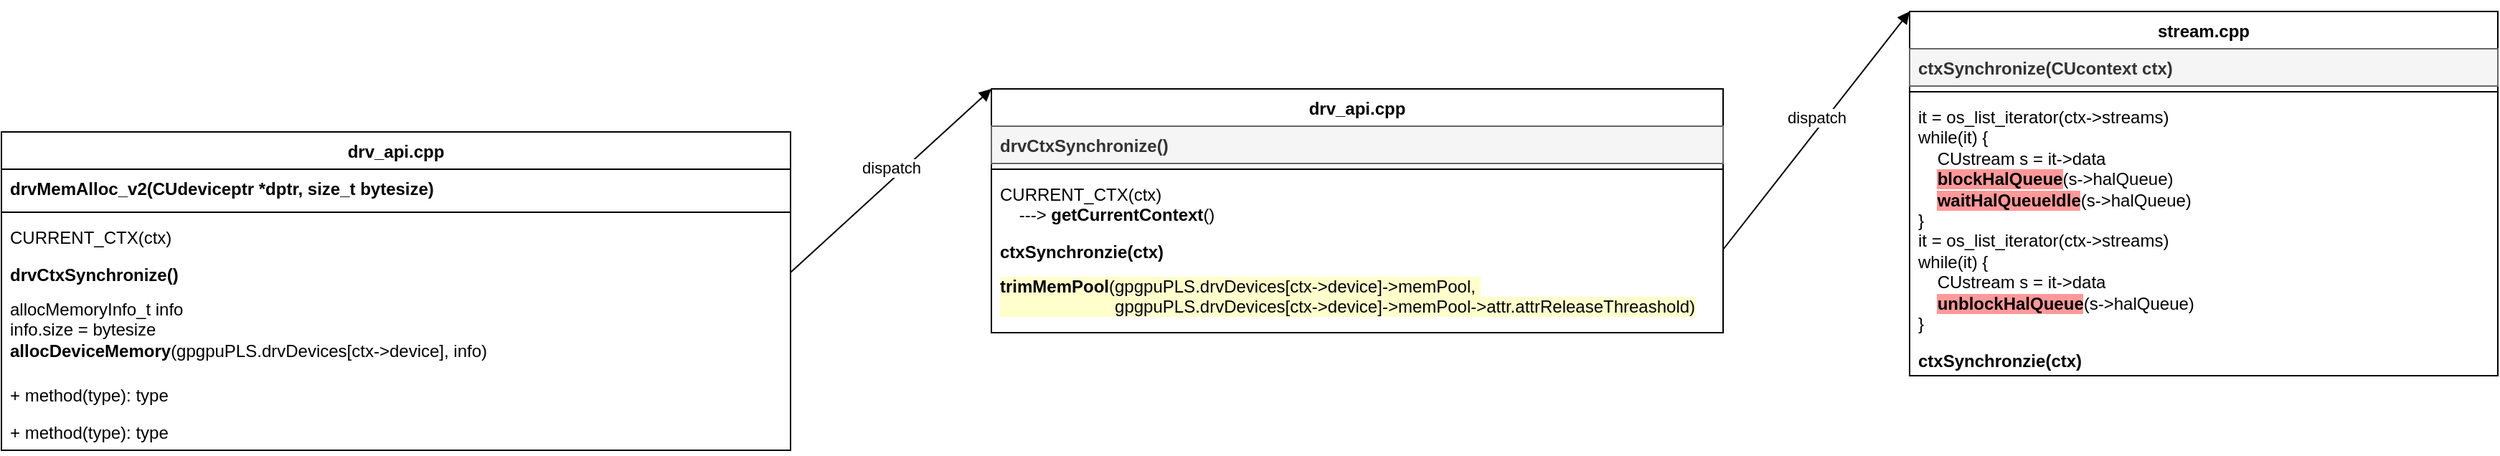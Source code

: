 <mxfile version="25.0.3">
  <diagram name="Page-1" id="klpA_2AShYlU7AM5QuSL">
    <mxGraphModel dx="1062" dy="652" grid="1" gridSize="10" guides="1" tooltips="1" connect="1" arrows="1" fold="1" page="1" pageScale="1" pageWidth="850" pageHeight="1100" math="0" shadow="0">
      <root>
        <mxCell id="0" />
        <mxCell id="1" parent="0" />
        <mxCell id="NuDpKzAwzLJSV5Tyi5Um-1" value="drv_api.cpp" style="swimlane;fontStyle=1;align=center;verticalAlign=top;childLayout=stackLayout;horizontal=1;startSize=26;horizontalStack=0;resizeParent=1;resizeParentMax=0;resizeLast=0;collapsible=1;marginBottom=0;whiteSpace=wrap;html=1;" vertex="1" parent="1">
          <mxGeometry x="140" y="160" width="550" height="222" as="geometry" />
        </mxCell>
        <mxCell id="NuDpKzAwzLJSV5Tyi5Um-2" value="&lt;span style=&quot;font-weight: 700; text-align: center;&quot;&gt;drvMemAlloc_v2(CUdeviceptr *dptr, size_t bytesize)&lt;/span&gt;" style="text;strokeColor=none;fillColor=none;align=left;verticalAlign=top;spacingLeft=4;spacingRight=4;overflow=hidden;rotatable=0;points=[[0,0.5],[1,0.5]];portConstraint=eastwest;whiteSpace=wrap;html=1;" vertex="1" parent="NuDpKzAwzLJSV5Tyi5Um-1">
          <mxGeometry y="26" width="550" height="26" as="geometry" />
        </mxCell>
        <mxCell id="NuDpKzAwzLJSV5Tyi5Um-3" value="" style="line;strokeWidth=1;fillColor=none;align=left;verticalAlign=middle;spacingTop=-1;spacingLeft=3;spacingRight=3;rotatable=0;labelPosition=right;points=[];portConstraint=eastwest;strokeColor=inherit;" vertex="1" parent="NuDpKzAwzLJSV5Tyi5Um-1">
          <mxGeometry y="52" width="550" height="8" as="geometry" />
        </mxCell>
        <mxCell id="NuDpKzAwzLJSV5Tyi5Um-9" value="CURRENT_CTX(ctx)" style="text;strokeColor=none;fillColor=none;align=left;verticalAlign=top;spacingLeft=4;spacingRight=4;overflow=hidden;rotatable=0;points=[[0,0.5],[1,0.5]];portConstraint=eastwest;whiteSpace=wrap;html=1;" vertex="1" parent="NuDpKzAwzLJSV5Tyi5Um-1">
          <mxGeometry y="60" width="550" height="26" as="geometry" />
        </mxCell>
        <mxCell id="NuDpKzAwzLJSV5Tyi5Um-4" value="&lt;b&gt;drvCtxSynchronize()&lt;/b&gt;&lt;div&gt;&lt;b&gt;&lt;br&gt;&lt;/b&gt;&lt;/div&gt;&lt;div&gt;&lt;br&gt;&lt;/div&gt;" style="text;strokeColor=none;fillColor=none;align=left;verticalAlign=top;spacingLeft=4;spacingRight=4;overflow=hidden;rotatable=0;points=[[0,0.5],[1,0.5]];portConstraint=eastwest;whiteSpace=wrap;html=1;" vertex="1" parent="NuDpKzAwzLJSV5Tyi5Um-1">
          <mxGeometry y="86" width="550" height="24" as="geometry" />
        </mxCell>
        <mxCell id="NuDpKzAwzLJSV5Tyi5Um-12" value="&lt;div&gt;allocMemoryInfo_t info&lt;/div&gt;&lt;div&gt;info.size = bytesize&lt;/div&gt;&lt;b&gt;allocDeviceMemory&lt;/b&gt;(gpgpuPLS.drvDevices[ctx-&amp;gt;device], info)" style="text;strokeColor=none;fillColor=none;align=left;verticalAlign=top;spacingLeft=4;spacingRight=4;overflow=hidden;rotatable=0;points=[[0,0.5],[1,0.5]];portConstraint=eastwest;whiteSpace=wrap;html=1;" vertex="1" parent="NuDpKzAwzLJSV5Tyi5Um-1">
          <mxGeometry y="110" width="550" height="60" as="geometry" />
        </mxCell>
        <mxCell id="NuDpKzAwzLJSV5Tyi5Um-11" value="+ method(type): type" style="text;strokeColor=none;fillColor=none;align=left;verticalAlign=top;spacingLeft=4;spacingRight=4;overflow=hidden;rotatable=0;points=[[0,0.5],[1,0.5]];portConstraint=eastwest;whiteSpace=wrap;html=1;" vertex="1" parent="NuDpKzAwzLJSV5Tyi5Um-1">
          <mxGeometry y="170" width="550" height="26" as="geometry" />
        </mxCell>
        <mxCell id="NuDpKzAwzLJSV5Tyi5Um-10" value="+ method(type): type" style="text;strokeColor=none;fillColor=none;align=left;verticalAlign=top;spacingLeft=4;spacingRight=4;overflow=hidden;rotatable=0;points=[[0,0.5],[1,0.5]];portConstraint=eastwest;whiteSpace=wrap;html=1;" vertex="1" parent="NuDpKzAwzLJSV5Tyi5Um-1">
          <mxGeometry y="196" width="550" height="26" as="geometry" />
        </mxCell>
        <mxCell id="NuDpKzAwzLJSV5Tyi5Um-13" value="drv_api.cpp" style="swimlane;fontStyle=1;align=center;verticalAlign=top;childLayout=stackLayout;horizontal=1;startSize=26;horizontalStack=0;resizeParent=1;resizeParentMax=0;resizeLast=0;collapsible=1;marginBottom=0;whiteSpace=wrap;html=1;" vertex="1" parent="1">
          <mxGeometry x="830" y="130" width="510" height="170" as="geometry" />
        </mxCell>
        <mxCell id="NuDpKzAwzLJSV5Tyi5Um-14" value="&lt;span style=&quot;font-weight: 700; text-align: center;&quot;&gt;drvCtxSynchronize()&lt;/span&gt;" style="text;strokeColor=#666666;fillColor=#f5f5f5;align=left;verticalAlign=top;spacingLeft=4;spacingRight=4;overflow=hidden;rotatable=0;points=[[0,0.5],[1,0.5]];portConstraint=eastwest;whiteSpace=wrap;html=1;fontColor=#333333;" vertex="1" parent="NuDpKzAwzLJSV5Tyi5Um-13">
          <mxGeometry y="26" width="510" height="26" as="geometry" />
        </mxCell>
        <mxCell id="NuDpKzAwzLJSV5Tyi5Um-15" value="" style="line;strokeWidth=1;fillColor=none;align=left;verticalAlign=middle;spacingTop=-1;spacingLeft=3;spacingRight=3;rotatable=0;labelPosition=right;points=[];portConstraint=eastwest;strokeColor=inherit;" vertex="1" parent="NuDpKzAwzLJSV5Tyi5Um-13">
          <mxGeometry y="52" width="510" height="8" as="geometry" />
        </mxCell>
        <mxCell id="NuDpKzAwzLJSV5Tyi5Um-16" value="CURRENT_CTX(ctx)&lt;div&gt;&amp;nbsp; &amp;nbsp; ---&amp;gt; &lt;b&gt;getCurrentContext&lt;/b&gt;()&lt;/div&gt;" style="text;strokeColor=none;fillColor=none;align=left;verticalAlign=top;spacingLeft=4;spacingRight=4;overflow=hidden;rotatable=0;points=[[0,0.5],[1,0.5]];portConstraint=eastwest;whiteSpace=wrap;html=1;" vertex="1" parent="NuDpKzAwzLJSV5Tyi5Um-13">
          <mxGeometry y="60" width="510" height="40" as="geometry" />
        </mxCell>
        <mxCell id="NuDpKzAwzLJSV5Tyi5Um-17" value="&lt;div&gt;&lt;b&gt;ctxSynchronzie(ctx)&lt;/b&gt;&lt;/div&gt;" style="text;strokeColor=none;fillColor=none;align=left;verticalAlign=top;spacingLeft=4;spacingRight=4;overflow=hidden;rotatable=0;points=[[0,0.5],[1,0.5]];portConstraint=eastwest;whiteSpace=wrap;html=1;" vertex="1" parent="NuDpKzAwzLJSV5Tyi5Um-13">
          <mxGeometry y="100" width="510" height="24" as="geometry" />
        </mxCell>
        <mxCell id="NuDpKzAwzLJSV5Tyi5Um-18" value="&lt;span style=&quot;background-color: rgb(255, 255, 204);&quot;&gt;&lt;b&gt;trimMemPool&lt;/b&gt;(gpgpuPLS.drvDevices[ctx-&amp;gt;device]-&amp;gt;memPool,&amp;nbsp;&lt;br&gt;&amp;nbsp; &amp;nbsp; &amp;nbsp; &amp;nbsp; &amp;nbsp; &amp;nbsp; &amp;nbsp; &amp;nbsp; &amp;nbsp; &amp;nbsp; &amp;nbsp; &amp;nbsp; gpgpuPLS.drvDevices[ctx-&amp;gt;device]-&amp;gt;memPool-&amp;gt;attr.attrReleaseThreashold)&lt;/span&gt;" style="text;strokeColor=none;fillColor=none;align=left;verticalAlign=top;spacingLeft=4;spacingRight=4;overflow=hidden;rotatable=0;points=[[0,0.5],[1,0.5]];portConstraint=eastwest;whiteSpace=wrap;html=1;" vertex="1" parent="NuDpKzAwzLJSV5Tyi5Um-13">
          <mxGeometry y="124" width="510" height="46" as="geometry" />
        </mxCell>
        <mxCell id="NuDpKzAwzLJSV5Tyi5Um-21" value="stream.cpp" style="swimlane;fontStyle=1;align=center;verticalAlign=top;childLayout=stackLayout;horizontal=1;startSize=26;horizontalStack=0;resizeParent=1;resizeParentMax=0;resizeLast=0;collapsible=1;marginBottom=0;whiteSpace=wrap;html=1;" vertex="1" parent="1">
          <mxGeometry x="1470" y="76" width="410" height="254" as="geometry" />
        </mxCell>
        <mxCell id="NuDpKzAwzLJSV5Tyi5Um-22" value="&lt;span style=&quot;font-weight: 700; text-align: center;&quot;&gt;ctxSynchronize(CUcontext ctx)&lt;/span&gt;" style="text;strokeColor=#666666;fillColor=#f5f5f5;align=left;verticalAlign=top;spacingLeft=4;spacingRight=4;overflow=hidden;rotatable=0;points=[[0,0.5],[1,0.5]];portConstraint=eastwest;whiteSpace=wrap;html=1;fontColor=#333333;" vertex="1" parent="NuDpKzAwzLJSV5Tyi5Um-21">
          <mxGeometry y="26" width="410" height="26" as="geometry" />
        </mxCell>
        <mxCell id="NuDpKzAwzLJSV5Tyi5Um-23" value="" style="line;strokeWidth=1;fillColor=none;align=left;verticalAlign=middle;spacingTop=-1;spacingLeft=3;spacingRight=3;rotatable=0;labelPosition=right;points=[];portConstraint=eastwest;strokeColor=inherit;" vertex="1" parent="NuDpKzAwzLJSV5Tyi5Um-21">
          <mxGeometry y="52" width="410" height="8" as="geometry" />
        </mxCell>
        <mxCell id="NuDpKzAwzLJSV5Tyi5Um-24" value="it = os_list_iterator(ctx-&amp;gt;streams)&lt;div&gt;while(it) {&lt;/div&gt;&lt;div&gt;&amp;nbsp; &amp;nbsp; CUstream s = it-&amp;gt;data&lt;/div&gt;&lt;div&gt;&amp;nbsp; &amp;nbsp; &lt;b style=&quot;background-color: rgb(255, 153, 153);&quot;&gt;blockHalQueue&lt;/b&gt;(s-&amp;gt;halQueue)&lt;/div&gt;&lt;div&gt;&amp;nbsp; &amp;nbsp; &lt;b style=&quot;background-color: rgb(255, 153, 153);&quot;&gt;waitHalQueueIdle&lt;/b&gt;(s-&amp;gt;halQueue)&lt;/div&gt;&lt;div&gt;}&lt;/div&gt;&lt;div&gt;it = os_list_iterator(ctx-&amp;gt;streams)&lt;/div&gt;&lt;div&gt;&lt;div&gt;while(it) {&lt;/div&gt;&lt;div&gt;&amp;nbsp; &amp;nbsp; CUstream s = it-&amp;gt;data&lt;/div&gt;&lt;div&gt;&amp;nbsp; &amp;nbsp; &lt;b style=&quot;background-color: rgb(255, 153, 153);&quot;&gt;unblockHalQueue&lt;/b&gt;(s-&amp;gt;halQueue)&lt;/div&gt;&lt;div&gt;&lt;span style=&quot;background-color: initial;&quot;&gt;}&lt;/span&gt;&lt;/div&gt;&lt;/div&gt;" style="text;strokeColor=none;fillColor=none;align=left;verticalAlign=top;spacingLeft=4;spacingRight=4;overflow=hidden;rotatable=0;points=[[0,0.5],[1,0.5]];portConstraint=eastwest;whiteSpace=wrap;html=1;" vertex="1" parent="NuDpKzAwzLJSV5Tyi5Um-21">
          <mxGeometry y="60" width="410" height="170" as="geometry" />
        </mxCell>
        <mxCell id="NuDpKzAwzLJSV5Tyi5Um-25" value="&lt;div&gt;&lt;b&gt;ctxSynchronzie(ctx)&lt;/b&gt;&lt;/div&gt;" style="text;strokeColor=none;fillColor=none;align=left;verticalAlign=top;spacingLeft=4;spacingRight=4;overflow=hidden;rotatable=0;points=[[0,0.5],[1,0.5]];portConstraint=eastwest;whiteSpace=wrap;html=1;" vertex="1" parent="NuDpKzAwzLJSV5Tyi5Um-21">
          <mxGeometry y="230" width="410" height="24" as="geometry" />
        </mxCell>
        <mxCell id="NuDpKzAwzLJSV5Tyi5Um-27" value="dispatch" style="html=1;verticalAlign=bottom;endArrow=block;curved=0;rounded=0;exitX=1;exitY=0.5;exitDx=0;exitDy=0;entryX=0;entryY=0;entryDx=0;entryDy=0;" edge="1" parent="1" source="NuDpKzAwzLJSV5Tyi5Um-4" target="NuDpKzAwzLJSV5Tyi5Um-13">
          <mxGeometry width="80" relative="1" as="geometry">
            <mxPoint x="890" y="360" as="sourcePoint" />
            <mxPoint x="970" y="360" as="targetPoint" />
          </mxGeometry>
        </mxCell>
        <mxCell id="NuDpKzAwzLJSV5Tyi5Um-28" value="dispatch" style="html=1;verticalAlign=bottom;endArrow=block;curved=0;rounded=0;exitX=1;exitY=0.5;exitDx=0;exitDy=0;entryX=0;entryY=0;entryDx=0;entryDy=0;" edge="1" parent="1" source="NuDpKzAwzLJSV5Tyi5Um-17" target="NuDpKzAwzLJSV5Tyi5Um-21">
          <mxGeometry width="80" relative="1" as="geometry">
            <mxPoint x="700" y="268" as="sourcePoint" />
            <mxPoint x="860" y="140" as="targetPoint" />
          </mxGeometry>
        </mxCell>
      </root>
    </mxGraphModel>
  </diagram>
</mxfile>
